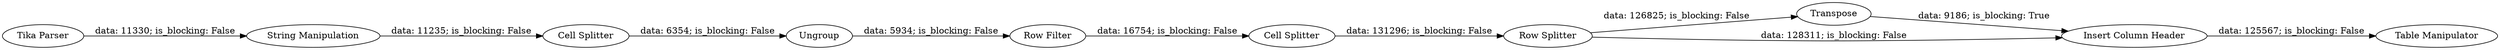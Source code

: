digraph {
	"2062764617419099683_1" [label="Tika Parser"]
	"2062764617419099683_11" [label="Cell Splitter"]
	"2062764617419099683_14" [label="Row Splitter"]
	"2062764617419099683_7" [label="Row Filter"]
	"2062764617419099683_9" [label=Ungroup]
	"2062764617419099683_15" [label=Transpose]
	"2062764617419099683_16" [label="Insert Column Header"]
	"2062764617419099683_8" [label="Cell Splitter"]
	"2062764617419099683_13" [label="Table Manipulator"]
	"2062764617419099683_10" [label="String Manipulation"]
	"2062764617419099683_10" -> "2062764617419099683_8" [label="data: 11235; is_blocking: False"]
	"2062764617419099683_9" -> "2062764617419099683_7" [label="data: 5934; is_blocking: False"]
	"2062764617419099683_11" -> "2062764617419099683_14" [label="data: 131296; is_blocking: False"]
	"2062764617419099683_16" -> "2062764617419099683_13" [label="data: 125567; is_blocking: False"]
	"2062764617419099683_15" -> "2062764617419099683_16" [label="data: 9186; is_blocking: True"]
	"2062764617419099683_8" -> "2062764617419099683_9" [label="data: 6354; is_blocking: False"]
	"2062764617419099683_14" -> "2062764617419099683_15" [label="data: 126825; is_blocking: False"]
	"2062764617419099683_7" -> "2062764617419099683_11" [label="data: 16754; is_blocking: False"]
	"2062764617419099683_1" -> "2062764617419099683_10" [label="data: 11330; is_blocking: False"]
	"2062764617419099683_14" -> "2062764617419099683_16" [label="data: 128311; is_blocking: False"]
	rankdir=LR
}
